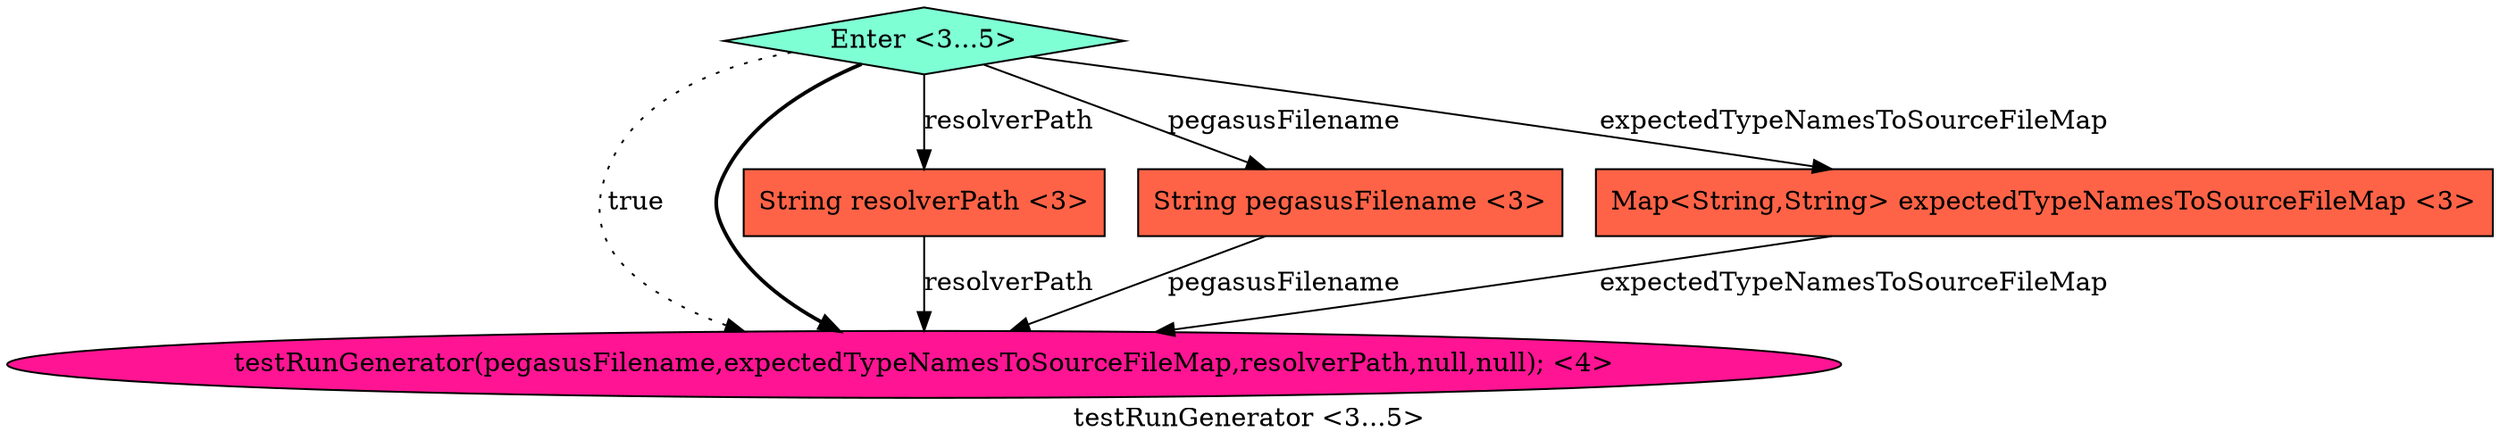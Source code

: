 digraph PDG {
label = "testRunGenerator <3...5>";
0.3 [style = filled, label = "testRunGenerator(pegasusFilename,expectedTypeNamesToSourceFileMap,resolverPath,null,null); <4>", fillcolor = deeppink, shape = ellipse];
0.2 [style = filled, label = "String resolverPath <3>", fillcolor = tomato, shape = box];
0.0 [style = filled, label = "String pegasusFilename <3>", fillcolor = tomato, shape = box];
0.4 [style = filled, label = "Enter <3...5>", fillcolor = aquamarine, shape = diamond];
0.1 [style = filled, label = "Map<String,String> expectedTypeNamesToSourceFileMap <3>", fillcolor = tomato, shape = box];
0.0 -> 0.3 [style = solid, label="pegasusFilename"];
0.1 -> 0.3 [style = solid, label="expectedTypeNamesToSourceFileMap"];
0.2 -> 0.3 [style = solid, label="resolverPath"];
0.4 -> 0.0 [style = solid, label="pegasusFilename"];
0.4 -> 0.1 [style = solid, label="expectedTypeNamesToSourceFileMap"];
0.4 -> 0.2 [style = solid, label="resolverPath"];
0.4 -> 0.3 [style = dotted, label="true"];
0.4 -> 0.3 [style = bold, label=""];
}

